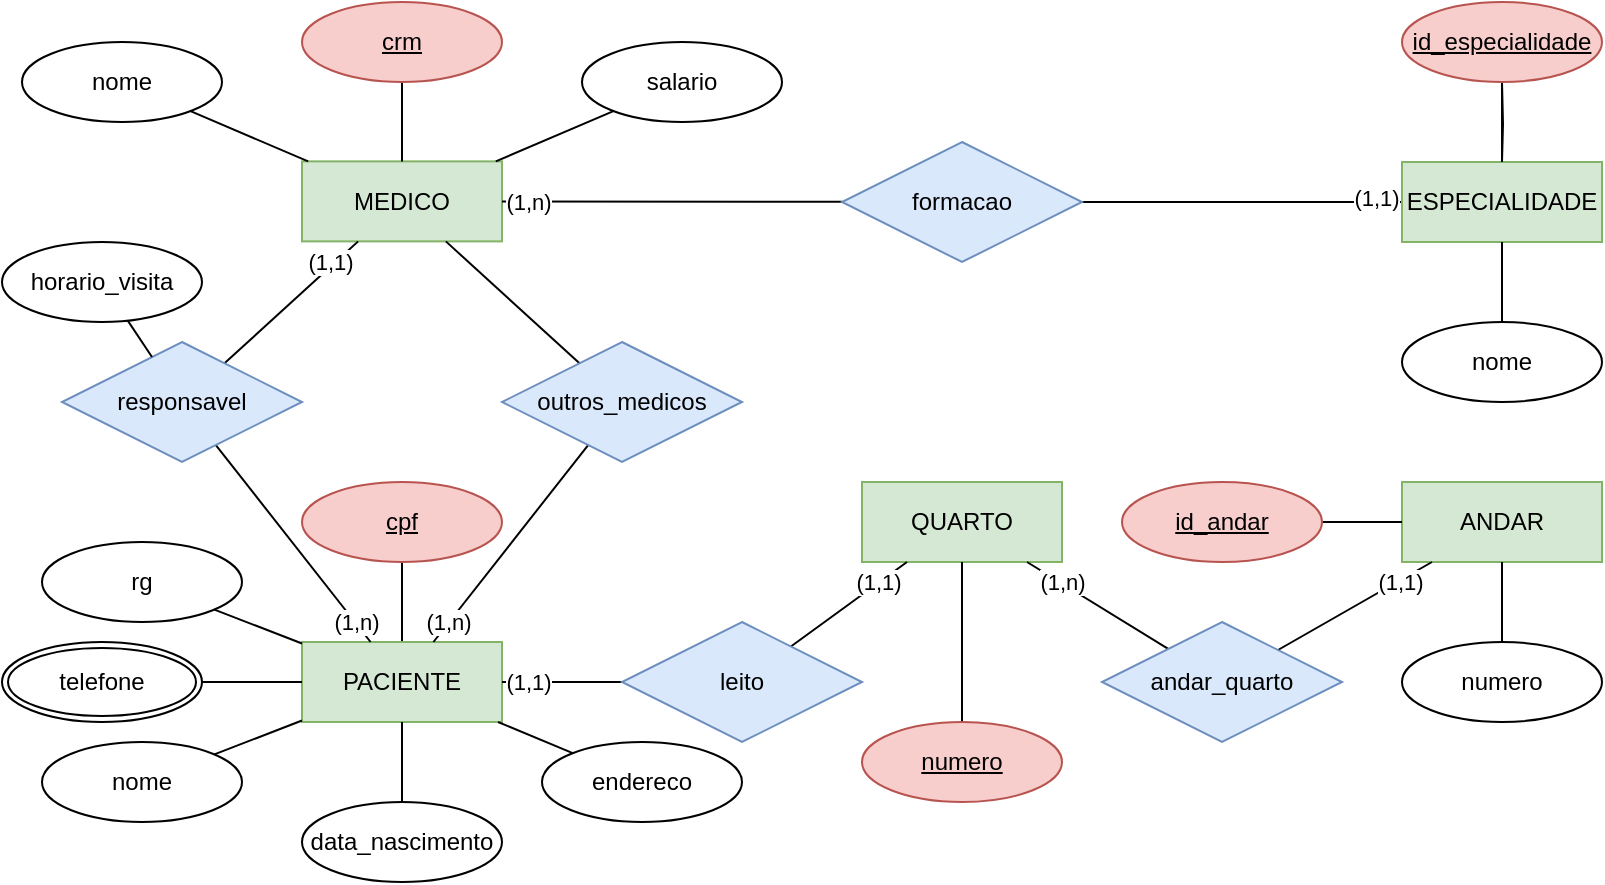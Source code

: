 <mxfile version="20.8.21" type="github">
  <diagram name="Página-1" id="lt4oC5ux750yqaEo4UEf">
    <mxGraphModel dx="1032" dy="561" grid="1" gridSize="10" guides="1" tooltips="1" connect="1" arrows="1" fold="1" page="1" pageScale="1" pageWidth="827" pageHeight="1169" math="0" shadow="0">
      <root>
        <mxCell id="0" />
        <mxCell id="1" parent="0" />
        <mxCell id="RurWiZB8BcjZz6UFfZch-28" value="MEDICO" style="whiteSpace=wrap;html=1;align=center;fillColor=#d5e8d4;strokeColor=#82b366;" parent="1" vertex="1">
          <mxGeometry x="150" y="79.69" width="100" height="40" as="geometry" />
        </mxCell>
        <mxCell id="RurWiZB8BcjZz6UFfZch-44" style="rounded=0;orthogonalLoop=1;jettySize=auto;html=1;endArrow=none;endFill=0;startArrow=none;startFill=0;" parent="1" source="RurWiZB8BcjZz6UFfZch-29" target="RurWiZB8BcjZz6UFfZch-38" edge="1">
          <mxGeometry relative="1" as="geometry" />
        </mxCell>
        <mxCell id="RurWiZB8BcjZz6UFfZch-29" value="PACIENTE" style="whiteSpace=wrap;html=1;align=center;fillColor=#d5e8d4;strokeColor=#82b366;" parent="1" vertex="1">
          <mxGeometry x="150" y="320" width="100" height="40" as="geometry" />
        </mxCell>
        <mxCell id="RurWiZB8BcjZz6UFfZch-50" style="edgeStyle=none;rounded=0;orthogonalLoop=1;jettySize=auto;html=1;startArrow=none;startFill=0;endArrow=none;endFill=0;" parent="1" target="RurWiZB8BcjZz6UFfZch-28" edge="1">
          <mxGeometry relative="1" as="geometry">
            <mxPoint x="200" y="39.69" as="sourcePoint" />
          </mxGeometry>
        </mxCell>
        <mxCell id="RurWiZB8BcjZz6UFfZch-30" value="crm" style="ellipse;whiteSpace=wrap;html=1;align=center;fontStyle=4;fillColor=#f8cecc;strokeColor=#b85450;" parent="1" vertex="1">
          <mxGeometry x="150" width="100" height="40" as="geometry" />
        </mxCell>
        <mxCell id="SEGdokqumYE9_pOcd73S-1" style="rounded=0;orthogonalLoop=1;jettySize=auto;html=1;endArrow=none;endFill=0;" edge="1" parent="1" source="RurWiZB8BcjZz6UFfZch-31" target="RurWiZB8BcjZz6UFfZch-28">
          <mxGeometry relative="1" as="geometry" />
        </mxCell>
        <mxCell id="RurWiZB8BcjZz6UFfZch-31" value="nome" style="ellipse;whiteSpace=wrap;html=1;align=center;" parent="1" vertex="1">
          <mxGeometry x="10" y="20.0" width="100" height="40" as="geometry" />
        </mxCell>
        <mxCell id="SEGdokqumYE9_pOcd73S-2" style="edgeStyle=none;rounded=0;orthogonalLoop=1;jettySize=auto;html=1;endArrow=none;endFill=0;" edge="1" parent="1" source="RurWiZB8BcjZz6UFfZch-32" target="RurWiZB8BcjZz6UFfZch-28">
          <mxGeometry relative="1" as="geometry" />
        </mxCell>
        <mxCell id="RurWiZB8BcjZz6UFfZch-32" value="salario" style="ellipse;whiteSpace=wrap;html=1;align=center;" parent="1" vertex="1">
          <mxGeometry x="290" y="20" width="100" height="40" as="geometry" />
        </mxCell>
        <mxCell id="RurWiZB8BcjZz6UFfZch-53" style="edgeStyle=none;rounded=0;orthogonalLoop=1;jettySize=auto;html=1;startArrow=none;startFill=0;endArrow=none;endFill=0;" parent="1" source="RurWiZB8BcjZz6UFfZch-62" target="RurWiZB8BcjZz6UFfZch-28" edge="1">
          <mxGeometry relative="1" as="geometry" />
        </mxCell>
        <mxCell id="RurWiZB8BcjZz6UFfZch-45" style="edgeStyle=none;rounded=0;orthogonalLoop=1;jettySize=auto;html=1;startArrow=none;startFill=0;endArrow=none;endFill=0;" parent="1" source="RurWiZB8BcjZz6UFfZch-35" target="RurWiZB8BcjZz6UFfZch-29" edge="1">
          <mxGeometry relative="1" as="geometry" />
        </mxCell>
        <mxCell id="RurWiZB8BcjZz6UFfZch-35" value="nome" style="ellipse;whiteSpace=wrap;html=1;align=center;" parent="1" vertex="1">
          <mxGeometry x="20" y="370" width="100" height="40" as="geometry" />
        </mxCell>
        <mxCell id="RurWiZB8BcjZz6UFfZch-46" style="edgeStyle=none;rounded=0;orthogonalLoop=1;jettySize=auto;html=1;startArrow=none;startFill=0;endArrow=none;endFill=0;" parent="1" source="RurWiZB8BcjZz6UFfZch-36" target="RurWiZB8BcjZz6UFfZch-29" edge="1">
          <mxGeometry relative="1" as="geometry" />
        </mxCell>
        <mxCell id="RurWiZB8BcjZz6UFfZch-36" value="rg" style="ellipse;whiteSpace=wrap;html=1;align=center;" parent="1" vertex="1">
          <mxGeometry x="20" y="270" width="100" height="40" as="geometry" />
        </mxCell>
        <mxCell id="RurWiZB8BcjZz6UFfZch-47" style="edgeStyle=none;rounded=0;orthogonalLoop=1;jettySize=auto;html=1;startArrow=none;startFill=0;endArrow=none;endFill=0;" parent="1" source="RurWiZB8BcjZz6UFfZch-37" target="RurWiZB8BcjZz6UFfZch-29" edge="1">
          <mxGeometry relative="1" as="geometry" />
        </mxCell>
        <mxCell id="RurWiZB8BcjZz6UFfZch-37" value="endereco" style="ellipse;whiteSpace=wrap;html=1;align=center;" parent="1" vertex="1">
          <mxGeometry x="270" y="370" width="100" height="40" as="geometry" />
        </mxCell>
        <mxCell id="RurWiZB8BcjZz6UFfZch-38" value="cpf" style="ellipse;whiteSpace=wrap;html=1;align=center;fontStyle=4;fillColor=#f8cecc;strokeColor=#b85450;" parent="1" vertex="1">
          <mxGeometry x="150" y="240" width="100" height="40" as="geometry" />
        </mxCell>
        <mxCell id="RurWiZB8BcjZz6UFfZch-56" style="edgeStyle=none;rounded=0;orthogonalLoop=1;jettySize=auto;html=1;startArrow=none;startFill=0;endArrow=none;endFill=0;" parent="1" source="RurWiZB8BcjZz6UFfZch-39" target="RurWiZB8BcjZz6UFfZch-54" edge="1">
          <mxGeometry relative="1" as="geometry" />
        </mxCell>
        <mxCell id="uBctqNBenhT5QrGedChw-10" value="(1,1)" style="edgeLabel;html=1;align=center;verticalAlign=middle;resizable=0;points=[];fontFamily=Helvetica;" parent="RurWiZB8BcjZz6UFfZch-56" vertex="1" connectable="0">
          <mxGeometry x="-0.871" y="-2" relative="1" as="geometry">
            <mxPoint x="-3" as="offset" />
          </mxGeometry>
        </mxCell>
        <mxCell id="RurWiZB8BcjZz6UFfZch-39" value="ESPECIALIDADE" style="whiteSpace=wrap;html=1;align=center;fillColor=#d5e8d4;strokeColor=#82b366;" parent="1" vertex="1">
          <mxGeometry x="700" y="80" width="100" height="40" as="geometry" />
        </mxCell>
        <mxCell id="RurWiZB8BcjZz6UFfZch-49" style="edgeStyle=none;rounded=0;orthogonalLoop=1;jettySize=auto;html=1;startArrow=none;startFill=0;endArrow=none;endFill=0;" parent="1" source="RurWiZB8BcjZz6UFfZch-41" target="RurWiZB8BcjZz6UFfZch-29" edge="1">
          <mxGeometry relative="1" as="geometry" />
        </mxCell>
        <mxCell id="RurWiZB8BcjZz6UFfZch-41" value="data_nascimento" style="ellipse;whiteSpace=wrap;html=1;align=center;" parent="1" vertex="1">
          <mxGeometry x="150" y="400" width="100" height="40" as="geometry" />
        </mxCell>
        <mxCell id="RurWiZB8BcjZz6UFfZch-42" value="QUARTO" style="whiteSpace=wrap;html=1;align=center;fillColor=#d5e8d4;strokeColor=#82b366;" parent="1" vertex="1">
          <mxGeometry x="430" y="240" width="100" height="40" as="geometry" />
        </mxCell>
        <mxCell id="RurWiZB8BcjZz6UFfZch-81" style="edgeStyle=none;rounded=0;orthogonalLoop=1;jettySize=auto;html=1;startArrow=none;startFill=0;endArrow=none;endFill=0;fontFamily=Helvetica;" parent="1" source="RurWiZB8BcjZz6UFfZch-54" target="RurWiZB8BcjZz6UFfZch-28" edge="1">
          <mxGeometry relative="1" as="geometry" />
        </mxCell>
        <mxCell id="uBctqNBenhT5QrGedChw-11" value="(1,n)" style="edgeLabel;html=1;align=center;verticalAlign=middle;resizable=0;points=[];fontFamily=Helvetica;" parent="RurWiZB8BcjZz6UFfZch-81" vertex="1" connectable="0">
          <mxGeometry x="0.918" relative="1" as="geometry">
            <mxPoint x="6" as="offset" />
          </mxGeometry>
        </mxCell>
        <mxCell id="RurWiZB8BcjZz6UFfZch-54" value="formacao" style="shape=rhombus;perimeter=rhombusPerimeter;whiteSpace=wrap;html=1;align=center;fillColor=#dae8fc;strokeColor=#6c8ebf;" parent="1" vertex="1">
          <mxGeometry x="420" y="70" width="120" height="60" as="geometry" />
        </mxCell>
        <mxCell id="RurWiZB8BcjZz6UFfZch-74" style="edgeStyle=none;rounded=0;orthogonalLoop=1;jettySize=auto;html=1;startArrow=none;startFill=0;endArrow=none;endFill=0;" parent="1" source="RurWiZB8BcjZz6UFfZch-61" target="RurWiZB8BcjZz6UFfZch-29" edge="1">
          <mxGeometry relative="1" as="geometry" />
        </mxCell>
        <mxCell id="uBctqNBenhT5QrGedChw-13" value="(1,n)" style="edgeLabel;html=1;align=center;verticalAlign=middle;resizable=0;points=[];fontFamily=Helvetica;" parent="RurWiZB8BcjZz6UFfZch-74" vertex="1" connectable="0">
          <mxGeometry x="0.901" relative="1" as="geometry">
            <mxPoint x="-4" y="-5" as="offset" />
          </mxGeometry>
        </mxCell>
        <mxCell id="RurWiZB8BcjZz6UFfZch-75" style="edgeStyle=none;rounded=0;orthogonalLoop=1;jettySize=auto;html=1;startArrow=none;startFill=0;endArrow=none;endFill=0;" parent="1" source="RurWiZB8BcjZz6UFfZch-61" target="RurWiZB8BcjZz6UFfZch-28" edge="1">
          <mxGeometry relative="1" as="geometry" />
        </mxCell>
        <mxCell id="uBctqNBenhT5QrGedChw-9" value="(1,1)" style="edgeLabel;html=1;align=center;verticalAlign=middle;resizable=0;points=[];fontFamily=Helvetica;" parent="RurWiZB8BcjZz6UFfZch-75" vertex="1" connectable="0">
          <mxGeometry x="0.524" relative="1" as="geometry">
            <mxPoint x="2" y="-4" as="offset" />
          </mxGeometry>
        </mxCell>
        <mxCell id="RurWiZB8BcjZz6UFfZch-61" value="responsavel" style="shape=rhombus;perimeter=rhombusPerimeter;whiteSpace=wrap;html=1;align=center;fillColor=#dae8fc;strokeColor=#6c8ebf;" parent="1" vertex="1">
          <mxGeometry x="30" y="170" width="120" height="60" as="geometry" />
        </mxCell>
        <mxCell id="RurWiZB8BcjZz6UFfZch-72" style="edgeStyle=none;rounded=0;orthogonalLoop=1;jettySize=auto;html=1;startArrow=none;startFill=0;endArrow=none;endFill=0;" parent="1" source="RurWiZB8BcjZz6UFfZch-62" target="RurWiZB8BcjZz6UFfZch-29" edge="1">
          <mxGeometry relative="1" as="geometry" />
        </mxCell>
        <mxCell id="uBctqNBenhT5QrGedChw-14" value="(1,n)" style="edgeLabel;html=1;align=center;verticalAlign=middle;resizable=0;points=[];fontFamily=Helvetica;" parent="RurWiZB8BcjZz6UFfZch-72" vertex="1" connectable="0">
          <mxGeometry x="0.895" relative="1" as="geometry">
            <mxPoint x="3" y="-5" as="offset" />
          </mxGeometry>
        </mxCell>
        <mxCell id="RurWiZB8BcjZz6UFfZch-68" style="edgeStyle=none;rounded=0;orthogonalLoop=1;jettySize=auto;html=1;startArrow=none;startFill=0;endArrow=none;endFill=0;" parent="1" target="RurWiZB8BcjZz6UFfZch-42" edge="1">
          <mxGeometry relative="1" as="geometry">
            <mxPoint x="480" y="360" as="sourcePoint" />
          </mxGeometry>
        </mxCell>
        <mxCell id="RurWiZB8BcjZz6UFfZch-65" value="ANDAR" style="whiteSpace=wrap;html=1;align=center;fillColor=#d5e8d4;strokeColor=#82b366;" parent="1" vertex="1">
          <mxGeometry x="700" y="240" width="100" height="40" as="geometry" />
        </mxCell>
        <mxCell id="RurWiZB8BcjZz6UFfZch-70" style="edgeStyle=none;rounded=0;orthogonalLoop=1;jettySize=auto;html=1;startArrow=none;startFill=0;endArrow=none;endFill=0;" parent="1" source="RurWiZB8BcjZz6UFfZch-66" target="RurWiZB8BcjZz6UFfZch-65" edge="1">
          <mxGeometry relative="1" as="geometry" />
        </mxCell>
        <mxCell id="uBctqNBenhT5QrGedChw-19" value="(1,1)" style="edgeLabel;html=1;align=center;verticalAlign=middle;resizable=0;points=[];fontFamily=Helvetica;" parent="RurWiZB8BcjZz6UFfZch-70" vertex="1" connectable="0">
          <mxGeometry x="0.737" relative="1" as="geometry">
            <mxPoint x="-6" y="4" as="offset" />
          </mxGeometry>
        </mxCell>
        <mxCell id="RurWiZB8BcjZz6UFfZch-71" style="edgeStyle=none;rounded=0;orthogonalLoop=1;jettySize=auto;html=1;startArrow=none;startFill=0;endArrow=none;endFill=0;" parent="1" source="RurWiZB8BcjZz6UFfZch-66" target="RurWiZB8BcjZz6UFfZch-42" edge="1">
          <mxGeometry relative="1" as="geometry" />
        </mxCell>
        <mxCell id="uBctqNBenhT5QrGedChw-18" value="(1,n)" style="edgeLabel;html=1;align=center;verticalAlign=middle;resizable=0;points=[];fontFamily=Helvetica;" parent="RurWiZB8BcjZz6UFfZch-71" vertex="1" connectable="0">
          <mxGeometry x="0.68" y="1" relative="1" as="geometry">
            <mxPoint x="6" y="2" as="offset" />
          </mxGeometry>
        </mxCell>
        <mxCell id="RurWiZB8BcjZz6UFfZch-66" value="andar_quarto" style="shape=rhombus;perimeter=rhombusPerimeter;whiteSpace=wrap;html=1;align=center;fillColor=#dae8fc;strokeColor=#6c8ebf;" parent="1" vertex="1">
          <mxGeometry x="550" y="310" width="120" height="60" as="geometry" />
        </mxCell>
        <mxCell id="RurWiZB8BcjZz6UFfZch-69" style="edgeStyle=none;rounded=0;orthogonalLoop=1;jettySize=auto;html=1;startArrow=none;startFill=0;endArrow=none;endFill=0;" parent="1" target="RurWiZB8BcjZz6UFfZch-65" edge="1">
          <mxGeometry relative="1" as="geometry">
            <mxPoint x="660" y="260" as="sourcePoint" />
          </mxGeometry>
        </mxCell>
        <mxCell id="RurWiZB8BcjZz6UFfZch-77" style="edgeStyle=none;rounded=0;orthogonalLoop=1;jettySize=auto;html=1;startArrow=none;startFill=0;endArrow=none;endFill=0;" parent="1" source="RurWiZB8BcjZz6UFfZch-76" target="RurWiZB8BcjZz6UFfZch-29" edge="1">
          <mxGeometry relative="1" as="geometry" />
        </mxCell>
        <mxCell id="uBctqNBenhT5QrGedChw-15" value="(1,1)" style="edgeLabel;html=1;align=center;verticalAlign=middle;resizable=0;points=[];fontFamily=Helvetica;" parent="RurWiZB8BcjZz6UFfZch-77" vertex="1" connectable="0">
          <mxGeometry x="0.711" y="1" relative="1" as="geometry">
            <mxPoint x="4" y="-1" as="offset" />
          </mxGeometry>
        </mxCell>
        <mxCell id="RurWiZB8BcjZz6UFfZch-78" style="edgeStyle=none;rounded=0;orthogonalLoop=1;jettySize=auto;html=1;startArrow=none;startFill=0;endArrow=none;endFill=0;" parent="1" source="RurWiZB8BcjZz6UFfZch-76" target="RurWiZB8BcjZz6UFfZch-42" edge="1">
          <mxGeometry relative="1" as="geometry" />
        </mxCell>
        <mxCell id="uBctqNBenhT5QrGedChw-16" value="(1,1)" style="edgeLabel;html=1;align=center;verticalAlign=middle;resizable=0;points=[];fontFamily=Helvetica;" parent="RurWiZB8BcjZz6UFfZch-78" vertex="1" connectable="0">
          <mxGeometry x="0.643" relative="1" as="geometry">
            <mxPoint x="-4" y="2" as="offset" />
          </mxGeometry>
        </mxCell>
        <mxCell id="RurWiZB8BcjZz6UFfZch-76" value="leito" style="shape=rhombus;perimeter=rhombusPerimeter;whiteSpace=wrap;html=1;align=center;fillColor=#dae8fc;strokeColor=#6c8ebf;" parent="1" vertex="1">
          <mxGeometry x="310" y="310" width="120" height="60" as="geometry" />
        </mxCell>
        <mxCell id="RurWiZB8BcjZz6UFfZch-80" style="edgeStyle=none;rounded=0;orthogonalLoop=1;jettySize=auto;html=1;startArrow=none;startFill=0;endArrow=none;endFill=0;" parent="1" source="RurWiZB8BcjZz6UFfZch-79" target="RurWiZB8BcjZz6UFfZch-39" edge="1">
          <mxGeometry relative="1" as="geometry" />
        </mxCell>
        <mxCell id="RurWiZB8BcjZz6UFfZch-79" value="nome" style="ellipse;whiteSpace=wrap;html=1;align=center;" parent="1" vertex="1">
          <mxGeometry x="700" y="160" width="100" height="40" as="geometry" />
        </mxCell>
        <mxCell id="RurWiZB8BcjZz6UFfZch-62" value="outros_medicos" style="shape=rhombus;perimeter=rhombusPerimeter;whiteSpace=wrap;html=1;align=center;fillColor=#dae8fc;strokeColor=#6c8ebf;" parent="1" vertex="1">
          <mxGeometry x="250" y="170" width="120" height="60" as="geometry" />
        </mxCell>
        <mxCell id="RurWiZB8BcjZz6UFfZch-85" style="edgeStyle=none;rounded=0;orthogonalLoop=1;jettySize=auto;html=1;exitX=0.5;exitY=1;exitDx=0;exitDy=0;startArrow=none;startFill=0;endArrow=none;endFill=0;" parent="1" source="RurWiZB8BcjZz6UFfZch-37" target="RurWiZB8BcjZz6UFfZch-37" edge="1">
          <mxGeometry relative="1" as="geometry" />
        </mxCell>
        <mxCell id="RurWiZB8BcjZz6UFfZch-87" style="edgeStyle=none;rounded=0;orthogonalLoop=1;jettySize=auto;html=1;startArrow=none;startFill=0;endArrow=none;endFill=0;" parent="1" source="RurWiZB8BcjZz6UFfZch-86" target="RurWiZB8BcjZz6UFfZch-29" edge="1">
          <mxGeometry relative="1" as="geometry" />
        </mxCell>
        <mxCell id="RurWiZB8BcjZz6UFfZch-86" value="telefone" style="ellipse;shape=doubleEllipse;margin=3;whiteSpace=wrap;html=1;align=center;" parent="1" vertex="1">
          <mxGeometry y="320" width="100" height="40" as="geometry" />
        </mxCell>
        <mxCell id="uBctqNBenhT5QrGedChw-2" style="edgeStyle=orthogonalEdgeStyle;rounded=0;orthogonalLoop=1;jettySize=auto;html=1;endArrow=none;endFill=0;" parent="1" target="RurWiZB8BcjZz6UFfZch-39" edge="1">
          <mxGeometry relative="1" as="geometry">
            <mxPoint x="750" y="40" as="sourcePoint" />
          </mxGeometry>
        </mxCell>
        <mxCell id="uBctqNBenhT5QrGedChw-4" style="edgeStyle=orthogonalEdgeStyle;rounded=0;orthogonalLoop=1;jettySize=auto;html=1;endArrow=none;endFill=0;" parent="1" source="uBctqNBenhT5QrGedChw-3" target="RurWiZB8BcjZz6UFfZch-65" edge="1">
          <mxGeometry relative="1" as="geometry" />
        </mxCell>
        <mxCell id="uBctqNBenhT5QrGedChw-3" value="numero" style="ellipse;whiteSpace=wrap;html=1;align=center;" parent="1" vertex="1">
          <mxGeometry x="700" y="320" width="100" height="40" as="geometry" />
        </mxCell>
        <mxCell id="uBctqNBenhT5QrGedChw-6" style="rounded=0;orthogonalLoop=1;jettySize=auto;html=1;endArrow=none;endFill=0;" parent="1" source="uBctqNBenhT5QrGedChw-5" target="RurWiZB8BcjZz6UFfZch-61" edge="1">
          <mxGeometry relative="1" as="geometry" />
        </mxCell>
        <mxCell id="uBctqNBenhT5QrGedChw-5" value="horario_visita" style="ellipse;whiteSpace=wrap;html=1;align=center;" parent="1" vertex="1">
          <mxGeometry y="120" width="100" height="40" as="geometry" />
        </mxCell>
        <mxCell id="uBctqNBenhT5QrGedChw-22" style="edgeStyle=none;rounded=0;orthogonalLoop=1;jettySize=auto;html=1;fontFamily=Helvetica;endArrow=none;endFill=0;" parent="1" source="uBctqNBenhT5QrGedChw-20" target="RurWiZB8BcjZz6UFfZch-39" edge="1">
          <mxGeometry relative="1" as="geometry" />
        </mxCell>
        <mxCell id="uBctqNBenhT5QrGedChw-20" value="id_especialidade" style="ellipse;whiteSpace=wrap;html=1;align=center;fontStyle=4;fontFamily=Helvetica;fillColor=#f8cecc;strokeColor=#b85450;" parent="1" vertex="1">
          <mxGeometry x="700" width="100" height="40" as="geometry" />
        </mxCell>
        <mxCell id="uBctqNBenhT5QrGedChw-23" style="edgeStyle=none;rounded=0;orthogonalLoop=1;jettySize=auto;html=1;fontFamily=Helvetica;endArrow=none;endFill=0;" parent="1" source="uBctqNBenhT5QrGedChw-21" target="RurWiZB8BcjZz6UFfZch-65" edge="1">
          <mxGeometry relative="1" as="geometry" />
        </mxCell>
        <mxCell id="uBctqNBenhT5QrGedChw-24" style="edgeStyle=none;rounded=0;orthogonalLoop=1;jettySize=auto;html=1;fontFamily=Helvetica;endArrow=none;endFill=0;" parent="1" source="uBctqNBenhT5QrGedChw-21" target="RurWiZB8BcjZz6UFfZch-65" edge="1">
          <mxGeometry relative="1" as="geometry" />
        </mxCell>
        <mxCell id="uBctqNBenhT5QrGedChw-21" value="id_andar" style="ellipse;whiteSpace=wrap;html=1;align=center;fontStyle=4;fontFamily=Helvetica;fillColor=#f8cecc;strokeColor=#b85450;" parent="1" vertex="1">
          <mxGeometry x="560" y="240" width="100" height="40" as="geometry" />
        </mxCell>
        <mxCell id="uBctqNBenhT5QrGedChw-26" style="edgeStyle=none;rounded=0;orthogonalLoop=1;jettySize=auto;html=1;fontFamily=Helvetica;endArrow=none;endFill=0;" parent="1" source="uBctqNBenhT5QrGedChw-25" target="RurWiZB8BcjZz6UFfZch-42" edge="1">
          <mxGeometry relative="1" as="geometry" />
        </mxCell>
        <mxCell id="uBctqNBenhT5QrGedChw-25" value="numero&lt;br&gt;" style="ellipse;whiteSpace=wrap;html=1;align=center;fontStyle=4;fontFamily=Helvetica;fillColor=#f8cecc;strokeColor=#b85450;" parent="1" vertex="1">
          <mxGeometry x="430" y="360" width="100" height="40" as="geometry" />
        </mxCell>
      </root>
    </mxGraphModel>
  </diagram>
</mxfile>
